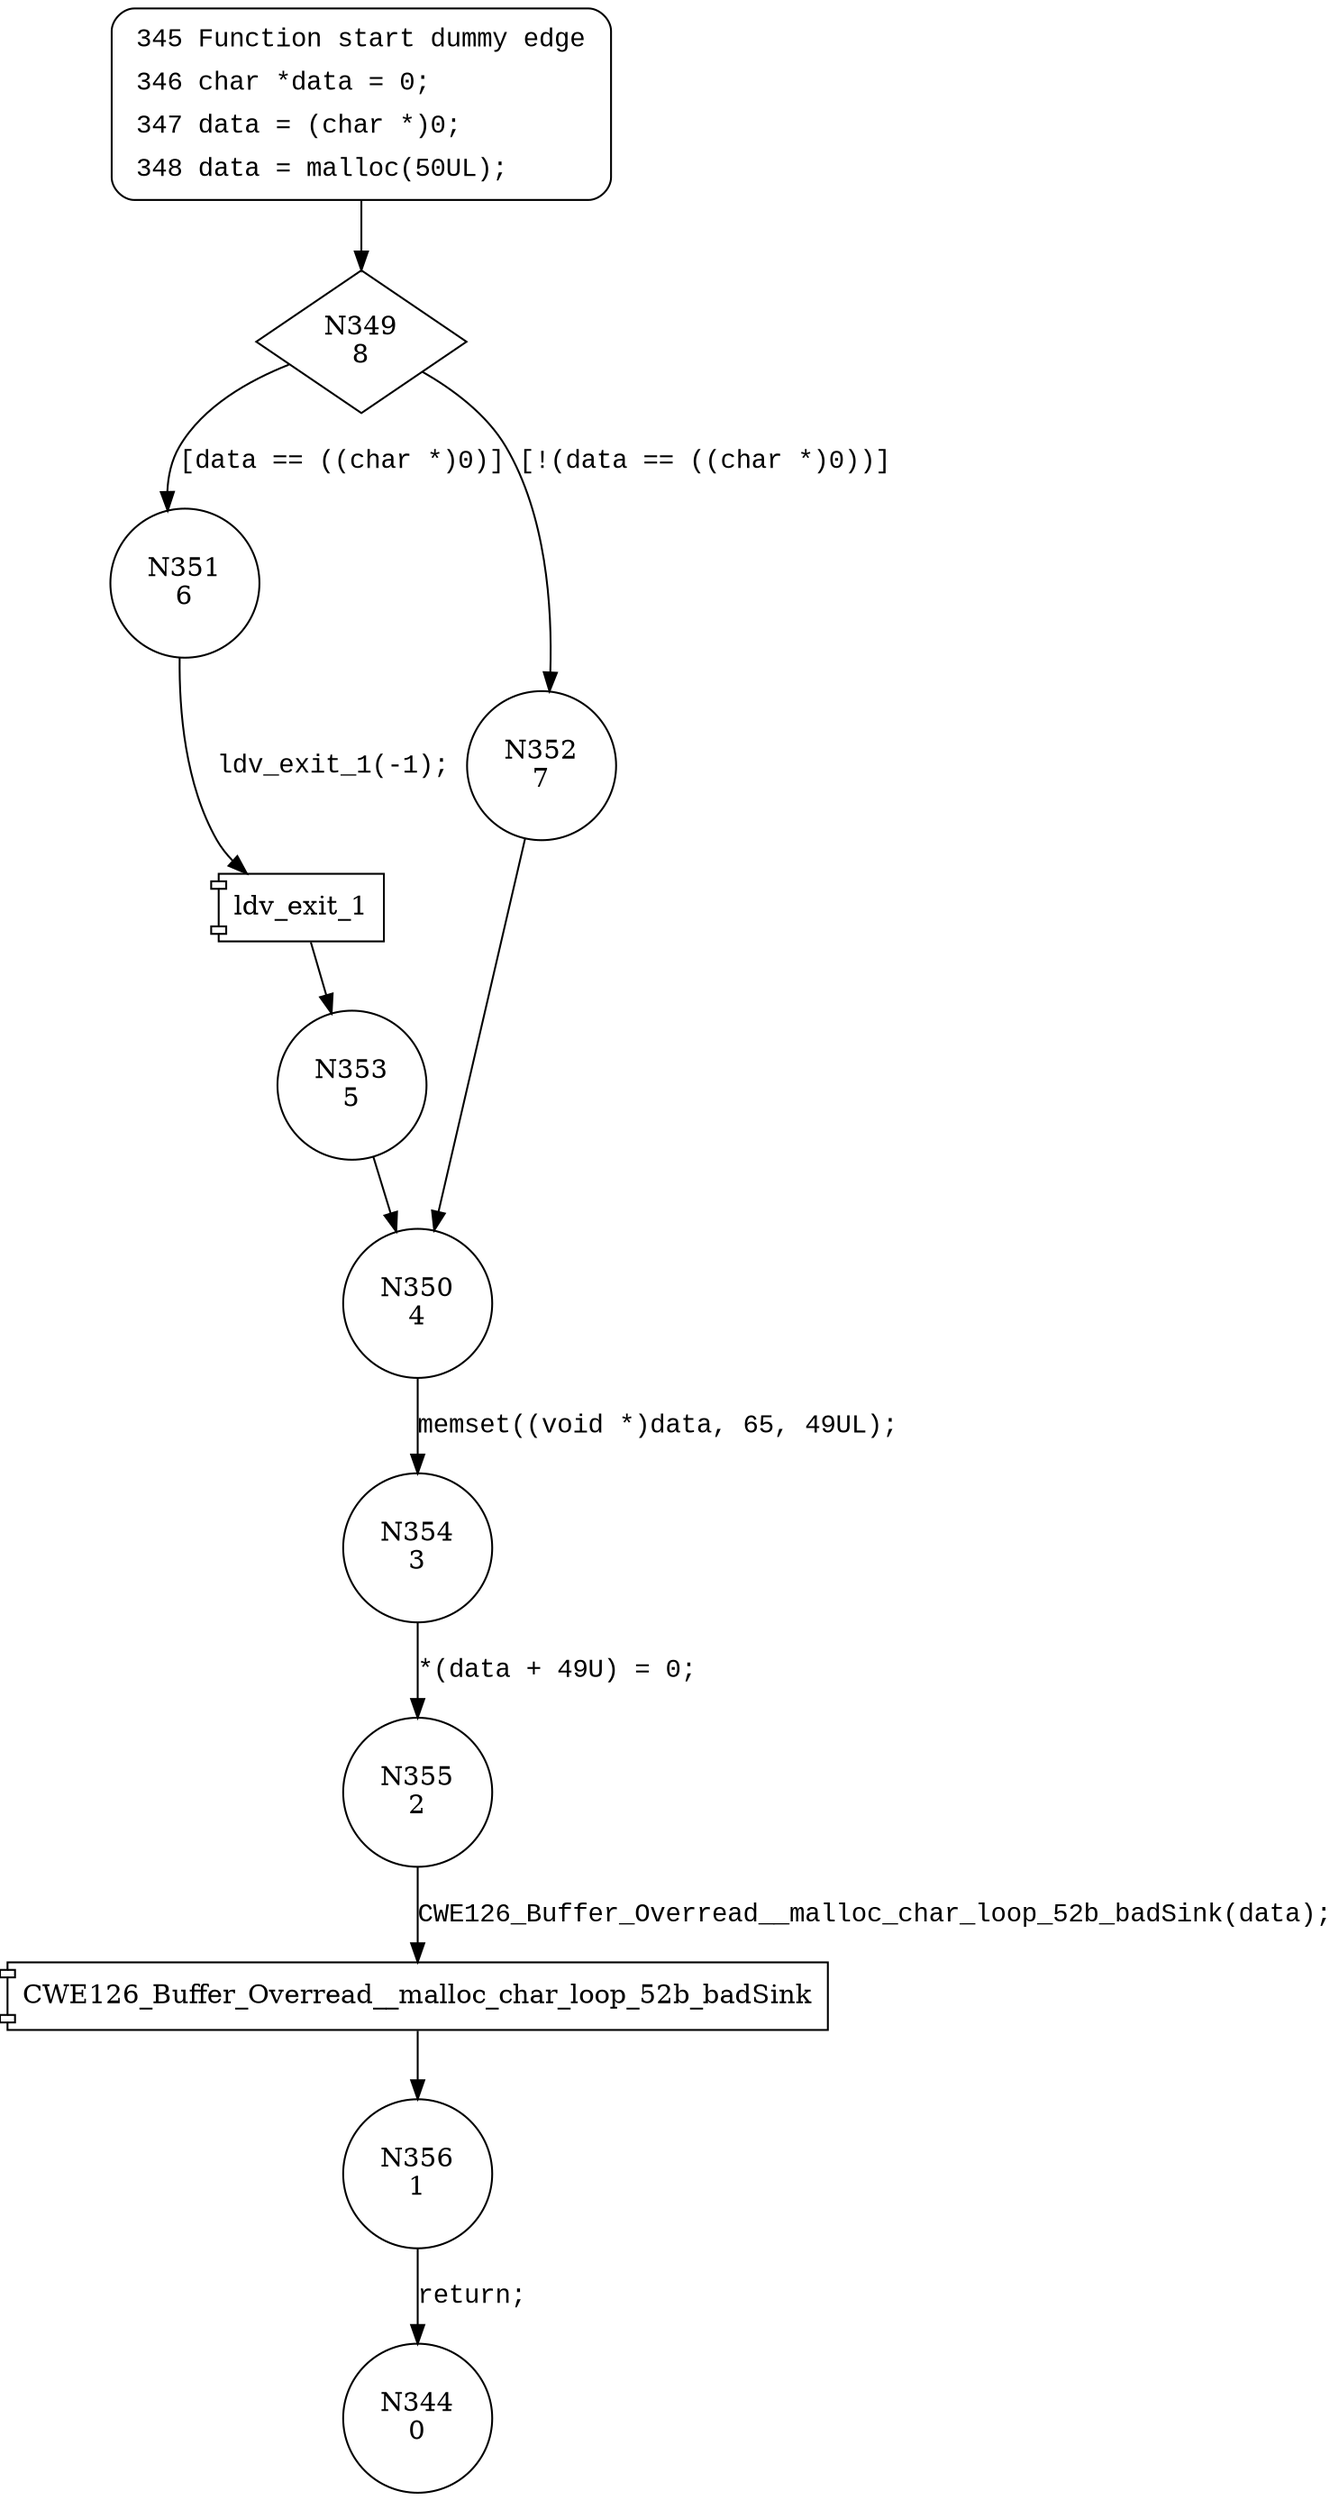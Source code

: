 digraph CWE126_Buffer_Overread__malloc_char_loop_52_bad {
349 [shape="diamond" label="N349\n8"]
351 [shape="circle" label="N351\n6"]
352 [shape="circle" label="N352\n7"]
350 [shape="circle" label="N350\n4"]
354 [shape="circle" label="N354\n3"]
355 [shape="circle" label="N355\n2"]
356 [shape="circle" label="N356\n1"]
353 [shape="circle" label="N353\n5"]
344 [shape="circle" label="N344\n0"]
345 [style="filled,bold" penwidth="1" fillcolor="white" fontname="Courier New" shape="Mrecord" label=<<table border="0" cellborder="0" cellpadding="3" bgcolor="white"><tr><td align="right">345</td><td align="left">Function start dummy edge</td></tr><tr><td align="right">346</td><td align="left">char *data = 0;</td></tr><tr><td align="right">347</td><td align="left">data = (char *)0;</td></tr><tr><td align="right">348</td><td align="left">data = malloc(50UL);</td></tr></table>>]
345 -> 349[label=""]
349 -> 351 [label="[data == ((char *)0)]" fontname="Courier New"]
349 -> 352 [label="[!(data == ((char *)0))]" fontname="Courier New"]
350 -> 354 [label="memset((void *)data, 65, 49UL);" fontname="Courier New"]
100001 [shape="component" label="CWE126_Buffer_Overread__malloc_char_loop_52b_badSink"]
355 -> 100001 [label="CWE126_Buffer_Overread__malloc_char_loop_52b_badSink(data);" fontname="Courier New"]
100001 -> 356 [label="" fontname="Courier New"]
100002 [shape="component" label="ldv_exit_1"]
351 -> 100002 [label="ldv_exit_1(-1);" fontname="Courier New"]
100002 -> 353 [label="" fontname="Courier New"]
352 -> 350 [label="" fontname="Courier New"]
354 -> 355 [label="*(data + 49U) = 0;" fontname="Courier New"]
356 -> 344 [label="return;" fontname="Courier New"]
353 -> 350 [label="" fontname="Courier New"]
}